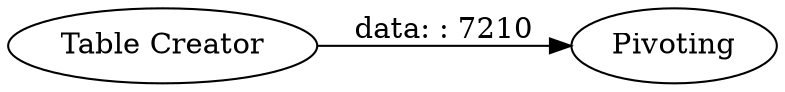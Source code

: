 digraph {
	"-6891440616349172391_2" [label=Pivoting]
	"-6891440616349172391_1" [label="Table Creator"]
	"-6891440616349172391_1" -> "-6891440616349172391_2" [label="data: : 7210"]
	rankdir=LR
}
